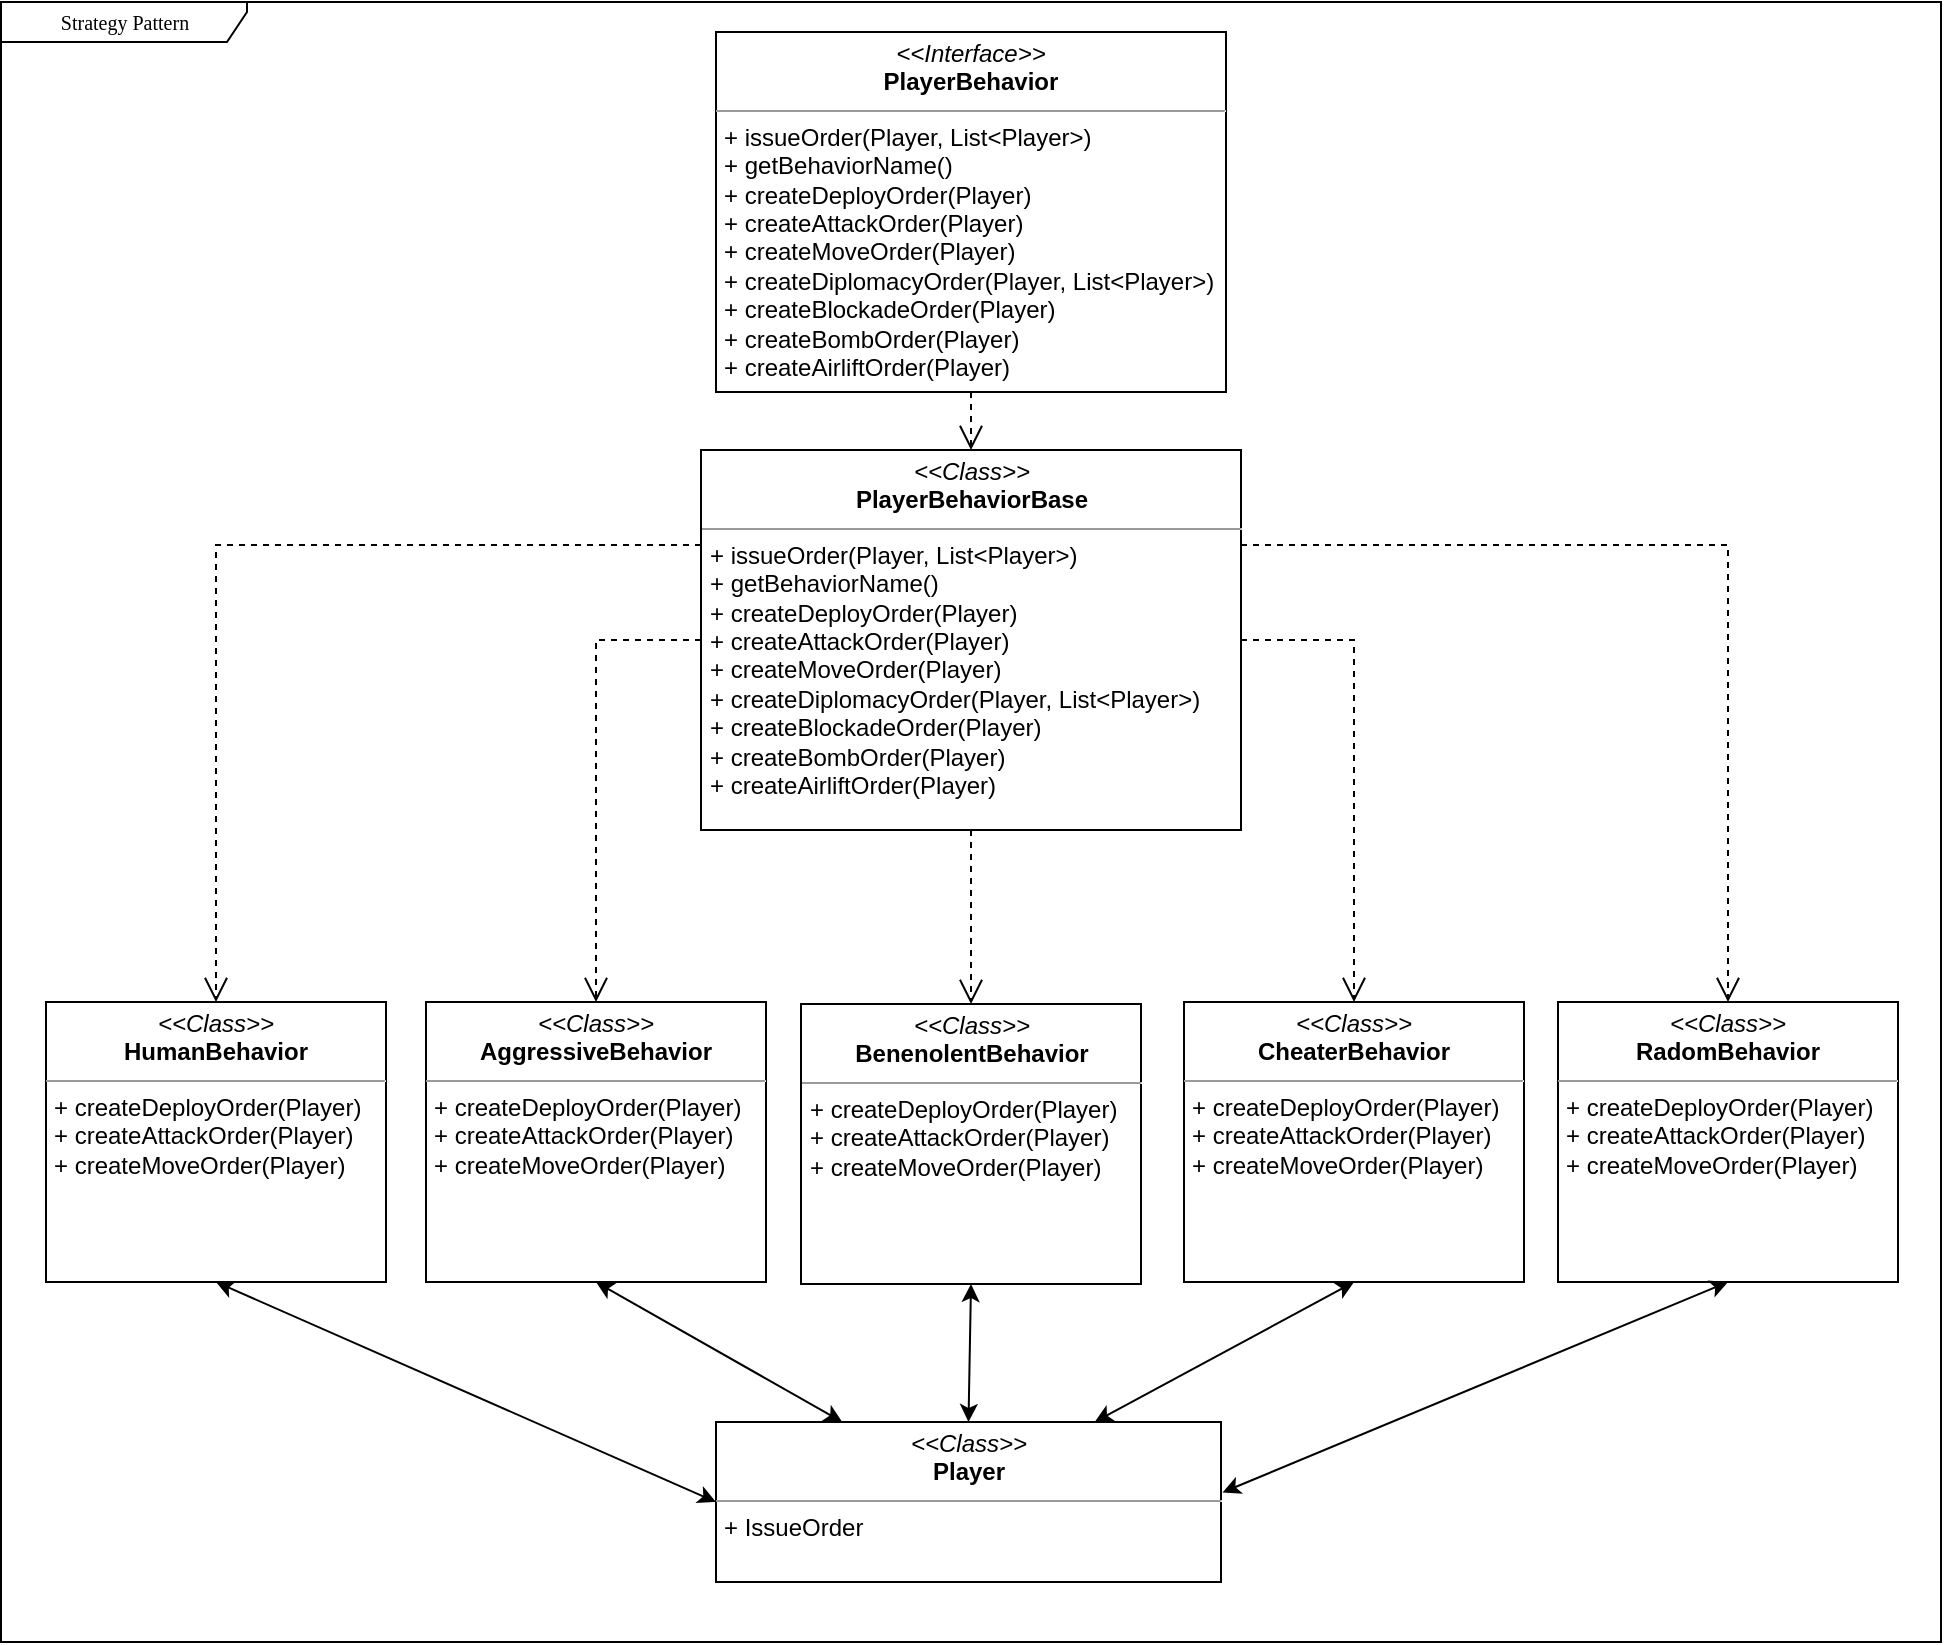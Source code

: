 <mxfile version="26.1.3">
  <diagram name="Page-1" id="c4acf3e9-155e-7222-9cf6-157b1a14988f">
    <mxGraphModel dx="1055" dy="599" grid="1" gridSize="10" guides="1" tooltips="1" connect="1" arrows="1" fold="1" page="1" pageScale="1" pageWidth="850" pageHeight="1100" background="none" math="0" shadow="0">
      <root>
        <mxCell id="0" />
        <mxCell id="1" parent="0" />
        <mxCell id="17acba5748e5396b-1" value="Strategy Pattern" style="shape=umlFrame;whiteSpace=wrap;html=1;rounded=0;shadow=0;comic=0;labelBackgroundColor=none;strokeWidth=1;fontFamily=Verdana;fontSize=10;align=center;width=123;height=20;" parent="1" vertex="1">
          <mxGeometry x="17.5" y="20" width="970" height="820" as="geometry" />
        </mxCell>
        <mxCell id="5d2195bd80daf111-11" value="&lt;p style=&quot;margin:0px;margin-top:4px;text-align:center;&quot;&gt;&lt;i&gt;&amp;lt;&amp;lt;Class&amp;gt;&amp;gt;&lt;/i&gt;&lt;br&gt;&lt;b&gt;Player&lt;/b&gt;&lt;/p&gt;&lt;hr size=&quot;1&quot;&gt;&lt;p style=&quot;margin:0px;margin-left:4px;&quot;&gt;+ IssueOrder&lt;/p&gt;" style="verticalAlign=top;align=left;overflow=fill;fontSize=12;fontFamily=Helvetica;html=1;rounded=0;shadow=0;comic=0;labelBackgroundColor=none;strokeWidth=1" parent="1" vertex="1">
          <mxGeometry x="375" y="730" width="252.5" height="80" as="geometry" />
        </mxCell>
        <mxCell id="5d2195bd80daf111-18" value="&lt;p style=&quot;margin:0px;margin-top:4px;text-align:center;&quot;&gt;&lt;i&gt;&amp;lt;&amp;lt;Interface&amp;gt;&amp;gt;&lt;/i&gt;&lt;br&gt;&lt;b&gt;PlayerBehavior&lt;/b&gt;&lt;/p&gt;&lt;hr size=&quot;1&quot;&gt;&lt;p style=&quot;margin:0px;margin-left:4px;&quot;&gt;+ issueOrder(Player, List&amp;lt;Player&amp;gt;)&lt;br&gt;&lt;/p&gt;&lt;p style=&quot;margin:0px;margin-left:4px;&quot;&gt;+ getBehaviorName()&lt;/p&gt;&lt;p style=&quot;margin:0px;margin-left:4px;&quot;&gt;+ createDeployOrder(Player)&lt;/p&gt;&lt;p style=&quot;margin:0px;margin-left:4px;&quot;&gt;+ createAttackOrder(Player)&lt;/p&gt;&lt;p style=&quot;margin:0px;margin-left:4px;&quot;&gt;+ createMoveOrder(Player)&lt;/p&gt;&lt;p style=&quot;margin:0px;margin-left:4px;&quot;&gt;+ createDiplomacyOrder(Player, List&amp;lt;Player&amp;gt;)&lt;/p&gt;&lt;p style=&quot;margin:0px;margin-left:4px;&quot;&gt;+ createBlockadeOrder(Player)&lt;/p&gt;&lt;p style=&quot;margin:0px;margin-left:4px;&quot;&gt;+ createBombOrder(Player)&lt;/p&gt;&lt;p style=&quot;margin:0px;margin-left:4px;&quot;&gt;+ createAirliftOrder(Player)&lt;/p&gt;&lt;p style=&quot;margin:0px;margin-left:4px;&quot;&gt;&lt;br&gt;&lt;/p&gt;" style="verticalAlign=top;align=left;overflow=fill;fontSize=12;fontFamily=Helvetica;html=1;rounded=0;shadow=0;comic=0;labelBackgroundColor=none;strokeWidth=1" parent="1" vertex="1">
          <mxGeometry x="375" y="35" width="255" height="180" as="geometry" />
        </mxCell>
        <mxCell id="5d2195bd80daf111-19" value="&lt;p style=&quot;margin:0px;margin-top:4px;text-align:center;&quot;&gt;&lt;i&gt;&amp;lt;&amp;lt;Class&amp;gt;&amp;gt;&lt;/i&gt;&lt;br&gt;&lt;b&gt;PlayerBehaviorBase&lt;/b&gt;&lt;/p&gt;&lt;hr size=&quot;1&quot;&gt;&lt;p style=&quot;margin: 0px 0px 0px 4px;&quot;&gt;+ issueOrder(Player, List&amp;lt;Player&amp;gt;)&lt;br&gt;&lt;/p&gt;&lt;p style=&quot;margin: 0px 0px 0px 4px;&quot;&gt;+ getBehaviorName()&lt;/p&gt;&lt;p style=&quot;margin: 0px 0px 0px 4px;&quot;&gt;+ createDeployOrder(Player)&lt;/p&gt;&lt;p style=&quot;margin: 0px 0px 0px 4px;&quot;&gt;+ createAttackOrder(Player)&lt;/p&gt;&lt;p style=&quot;margin: 0px 0px 0px 4px;&quot;&gt;+ createMoveOrder(Player)&lt;/p&gt;&lt;p style=&quot;margin: 0px 0px 0px 4px;&quot;&gt;+ createDiplomacyOrder(Player, List&amp;lt;Player&amp;gt;)&lt;/p&gt;&lt;p style=&quot;margin: 0px 0px 0px 4px;&quot;&gt;+ createBlockadeOrder(Player)&lt;/p&gt;&lt;p style=&quot;margin: 0px 0px 0px 4px;&quot;&gt;+ createBombOrder(Player)&lt;/p&gt;&lt;p style=&quot;margin: 0px 0px 0px 4px;&quot;&gt;+ createAirliftOrder(Player)&lt;/p&gt;" style="verticalAlign=top;align=left;overflow=fill;fontSize=12;fontFamily=Helvetica;html=1;rounded=0;shadow=0;comic=0;labelBackgroundColor=none;strokeWidth=1" parent="1" vertex="1">
          <mxGeometry x="367.5" y="244" width="270" height="190" as="geometry" />
        </mxCell>
        <mxCell id="5d2195bd80daf111-28" style="edgeStyle=orthogonalEdgeStyle;rounded=0;html=1;dashed=1;labelBackgroundColor=none;startFill=0;endArrow=open;endFill=0;endSize=10;fontFamily=Verdana;fontSize=10;exitX=0.5;exitY=1;exitDx=0;exitDy=0;entryX=0.5;entryY=0;entryDx=0;entryDy=0;" parent="1" source="5d2195bd80daf111-18" target="5d2195bd80daf111-19" edge="1">
          <mxGeometry relative="1" as="geometry">
            <Array as="points" />
            <mxPoint x="380" y="460" as="targetPoint" />
          </mxGeometry>
        </mxCell>
        <mxCell id="5d2195bd80daf111-33" style="edgeStyle=orthogonalEdgeStyle;rounded=0;html=1;dashed=1;labelBackgroundColor=none;startFill=0;endArrow=open;endFill=0;endSize=10;fontFamily=Verdana;fontSize=10;exitX=0;exitY=0.25;exitDx=0;exitDy=0;entryX=0.5;entryY=0;entryDx=0;entryDy=0;" parent="1" source="5d2195bd80daf111-19" target="5d2195bd80daf111-20" edge="1">
          <mxGeometry relative="1" as="geometry">
            <Array as="points" />
            <mxPoint x="140" y="770" as="targetPoint" />
          </mxGeometry>
        </mxCell>
        <mxCell id="5d2195bd80daf111-20" value="&lt;p style=&quot;margin:0px;margin-top:4px;text-align:center;&quot;&gt;&lt;i&gt;&amp;lt;&amp;lt;Class&amp;gt;&amp;gt;&lt;/i&gt;&lt;br&gt;&lt;b&gt;HumanBehavior&lt;/b&gt;&lt;/p&gt;&lt;hr size=&quot;1&quot;&gt;&lt;p style=&quot;margin: 0px 0px 0px 4px;&quot;&gt;+ createDeployOrder(Player)&lt;/p&gt;&lt;p style=&quot;margin: 0px 0px 0px 4px;&quot;&gt;+ createAttackOrder(Player)&lt;/p&gt;&lt;p style=&quot;margin: 0px 0px 0px 4px;&quot;&gt;+ createMoveOrder(Player)&lt;/p&gt;" style="verticalAlign=top;align=left;overflow=fill;fontSize=12;fontFamily=Helvetica;html=1;rounded=0;shadow=0;comic=0;labelBackgroundColor=none;strokeWidth=1" parent="1" vertex="1">
          <mxGeometry x="40" y="520" width="170" height="140" as="geometry" />
        </mxCell>
        <mxCell id="-yQv3scUa-QhP-mJmba4-3" value="&lt;p style=&quot;margin:0px;margin-top:4px;text-align:center;&quot;&gt;&lt;i&gt;&amp;lt;&amp;lt;Class&amp;gt;&amp;gt;&lt;/i&gt;&lt;br&gt;&lt;b&gt;AggressiveBehavior&lt;/b&gt;&lt;/p&gt;&lt;hr size=&quot;1&quot;&gt;&lt;p style=&quot;margin: 0px 0px 0px 4px;&quot;&gt;+ createDeployOrder(Player)&lt;/p&gt;&lt;p style=&quot;margin: 0px 0px 0px 4px;&quot;&gt;+ createAttackOrder(Player)&lt;/p&gt;&lt;p style=&quot;margin: 0px 0px 0px 4px;&quot;&gt;+ createMoveOrder(Player)&lt;/p&gt;" style="verticalAlign=top;align=left;overflow=fill;fontSize=12;fontFamily=Helvetica;html=1;rounded=0;shadow=0;comic=0;labelBackgroundColor=none;strokeWidth=1" vertex="1" parent="1">
          <mxGeometry x="230" y="520" width="170" height="140" as="geometry" />
        </mxCell>
        <mxCell id="-yQv3scUa-QhP-mJmba4-4" value="&lt;p style=&quot;margin:0px;margin-top:4px;text-align:center;&quot;&gt;&lt;i&gt;&amp;lt;&amp;lt;Class&amp;gt;&amp;gt;&lt;/i&gt;&lt;br&gt;&lt;b&gt;BenenolentBehavior&lt;/b&gt;&lt;/p&gt;&lt;hr size=&quot;1&quot;&gt;&lt;p style=&quot;margin: 0px 0px 0px 4px;&quot;&gt;+ createDeployOrder(Player)&lt;/p&gt;&lt;p style=&quot;margin: 0px 0px 0px 4px;&quot;&gt;+ createAttackOrder(Player)&lt;/p&gt;&lt;p style=&quot;margin: 0px 0px 0px 4px;&quot;&gt;+ createMoveOrder(Player)&lt;/p&gt;" style="verticalAlign=top;align=left;overflow=fill;fontSize=12;fontFamily=Helvetica;html=1;rounded=0;shadow=0;comic=0;labelBackgroundColor=none;strokeWidth=1" vertex="1" parent="1">
          <mxGeometry x="417.5" y="521" width="170" height="140" as="geometry" />
        </mxCell>
        <mxCell id="-yQv3scUa-QhP-mJmba4-5" value="&lt;p style=&quot;margin:0px;margin-top:4px;text-align:center;&quot;&gt;&lt;i&gt;&amp;lt;&amp;lt;Class&amp;gt;&amp;gt;&lt;/i&gt;&lt;br&gt;&lt;b&gt;CheaterBehavior&lt;/b&gt;&lt;/p&gt;&lt;hr size=&quot;1&quot;&gt;&lt;p style=&quot;margin: 0px 0px 0px 4px;&quot;&gt;+ createDeployOrder(Player)&lt;/p&gt;&lt;p style=&quot;margin: 0px 0px 0px 4px;&quot;&gt;+ createAttackOrder(Player)&lt;/p&gt;&lt;p style=&quot;margin: 0px 0px 0px 4px;&quot;&gt;+ createMoveOrder(Player)&lt;/p&gt;" style="verticalAlign=top;align=left;overflow=fill;fontSize=12;fontFamily=Helvetica;html=1;rounded=0;shadow=0;comic=0;labelBackgroundColor=none;strokeWidth=1" vertex="1" parent="1">
          <mxGeometry x="609" y="520" width="170" height="140" as="geometry" />
        </mxCell>
        <mxCell id="-yQv3scUa-QhP-mJmba4-6" value="&lt;p style=&quot;margin:0px;margin-top:4px;text-align:center;&quot;&gt;&lt;i&gt;&amp;lt;&amp;lt;Class&amp;gt;&amp;gt;&lt;/i&gt;&lt;br&gt;&lt;b&gt;RadomBehavior&lt;/b&gt;&lt;/p&gt;&lt;hr size=&quot;1&quot;&gt;&lt;p style=&quot;margin: 0px 0px 0px 4px;&quot;&gt;+ createDeployOrder(Player)&lt;/p&gt;&lt;p style=&quot;margin: 0px 0px 0px 4px;&quot;&gt;+ createAttackOrder(Player)&lt;/p&gt;&lt;p style=&quot;margin: 0px 0px 0px 4px;&quot;&gt;+ createMoveOrder(Player)&lt;/p&gt;" style="verticalAlign=top;align=left;overflow=fill;fontSize=12;fontFamily=Helvetica;html=1;rounded=0;shadow=0;comic=0;labelBackgroundColor=none;strokeWidth=1" vertex="1" parent="1">
          <mxGeometry x="796" y="520" width="170" height="140" as="geometry" />
        </mxCell>
        <mxCell id="-yQv3scUa-QhP-mJmba4-7" value="" style="endArrow=classic;startArrow=classic;html=1;rounded=0;entryX=0.5;entryY=1;entryDx=0;entryDy=0;exitX=0;exitY=0.5;exitDx=0;exitDy=0;" edge="1" parent="1" source="5d2195bd80daf111-11" target="5d2195bd80daf111-20">
          <mxGeometry width="50" height="50" relative="1" as="geometry">
            <mxPoint x="100" y="720" as="sourcePoint" />
            <mxPoint x="150" y="670" as="targetPoint" />
          </mxGeometry>
        </mxCell>
        <mxCell id="-yQv3scUa-QhP-mJmba4-8" value="" style="endArrow=classic;startArrow=classic;html=1;rounded=0;entryX=0.5;entryY=1;entryDx=0;entryDy=0;exitX=0.25;exitY=0;exitDx=0;exitDy=0;" edge="1" parent="1" source="5d2195bd80daf111-11" target="-yQv3scUa-QhP-mJmba4-3">
          <mxGeometry width="50" height="50" relative="1" as="geometry">
            <mxPoint x="303" y="780" as="sourcePoint" />
            <mxPoint x="135" y="670" as="targetPoint" />
          </mxGeometry>
        </mxCell>
        <mxCell id="-yQv3scUa-QhP-mJmba4-10" value="" style="endArrow=classic;startArrow=classic;html=1;rounded=0;entryX=0.5;entryY=1;entryDx=0;entryDy=0;exitX=0.5;exitY=0;exitDx=0;exitDy=0;" edge="1" parent="1" source="5d2195bd80daf111-11" target="-yQv3scUa-QhP-mJmba4-4">
          <mxGeometry width="50" height="50" relative="1" as="geometry">
            <mxPoint x="460" y="720" as="sourcePoint" />
            <mxPoint x="510" y="670" as="targetPoint" />
          </mxGeometry>
        </mxCell>
        <mxCell id="-yQv3scUa-QhP-mJmba4-11" value="" style="endArrow=classic;startArrow=classic;html=1;rounded=0;entryX=0.5;entryY=1;entryDx=0;entryDy=0;exitX=0.75;exitY=0;exitDx=0;exitDy=0;" edge="1" parent="1" source="5d2195bd80daf111-11" target="-yQv3scUa-QhP-mJmba4-5">
          <mxGeometry width="50" height="50" relative="1" as="geometry">
            <mxPoint x="680" y="740" as="sourcePoint" />
            <mxPoint x="730" y="690" as="targetPoint" />
          </mxGeometry>
        </mxCell>
        <mxCell id="-yQv3scUa-QhP-mJmba4-12" value="" style="endArrow=classic;startArrow=classic;html=1;rounded=0;entryX=0.5;entryY=1;entryDx=0;entryDy=0;exitX=1.003;exitY=0.44;exitDx=0;exitDy=0;exitPerimeter=0;" edge="1" parent="1" source="5d2195bd80daf111-11" target="-yQv3scUa-QhP-mJmba4-6">
          <mxGeometry width="50" height="50" relative="1" as="geometry">
            <mxPoint x="800" y="750" as="sourcePoint" />
            <mxPoint x="850" y="700" as="targetPoint" />
          </mxGeometry>
        </mxCell>
        <mxCell id="-yQv3scUa-QhP-mJmba4-13" style="edgeStyle=orthogonalEdgeStyle;rounded=0;html=1;dashed=1;labelBackgroundColor=none;startFill=0;endArrow=open;endFill=0;endSize=10;fontFamily=Verdana;fontSize=10;exitX=0;exitY=0.5;exitDx=0;exitDy=0;entryX=0.5;entryY=0;entryDx=0;entryDy=0;" edge="1" parent="1" source="5d2195bd80daf111-19" target="-yQv3scUa-QhP-mJmba4-3">
          <mxGeometry relative="1" as="geometry">
            <Array as="points" />
            <mxPoint x="328" y="302" as="sourcePoint" />
            <mxPoint x="135" y="530" as="targetPoint" />
          </mxGeometry>
        </mxCell>
        <mxCell id="-yQv3scUa-QhP-mJmba4-14" style="edgeStyle=orthogonalEdgeStyle;rounded=0;html=1;dashed=1;labelBackgroundColor=none;startFill=0;endArrow=open;endFill=0;endSize=10;fontFamily=Verdana;fontSize=10;exitX=1;exitY=0.25;exitDx=0;exitDy=0;entryX=0.5;entryY=0;entryDx=0;entryDy=0;" edge="1" parent="1" source="5d2195bd80daf111-19" target="-yQv3scUa-QhP-mJmba4-6">
          <mxGeometry relative="1" as="geometry">
            <Array as="points" />
            <mxPoint x="328" y="349" as="sourcePoint" />
            <mxPoint x="283" y="530" as="targetPoint" />
          </mxGeometry>
        </mxCell>
        <mxCell id="-yQv3scUa-QhP-mJmba4-15" style="edgeStyle=orthogonalEdgeStyle;rounded=0;html=1;dashed=1;labelBackgroundColor=none;startFill=0;endArrow=open;endFill=0;endSize=10;fontFamily=Verdana;fontSize=10;exitX=1;exitY=0.5;exitDx=0;exitDy=0;entryX=0.5;entryY=0;entryDx=0;entryDy=0;" edge="1" parent="1" source="5d2195bd80daf111-19" target="-yQv3scUa-QhP-mJmba4-5">
          <mxGeometry relative="1" as="geometry">
            <Array as="points" />
            <mxPoint x="338" y="359" as="sourcePoint" />
            <mxPoint x="293" y="540" as="targetPoint" />
          </mxGeometry>
        </mxCell>
        <mxCell id="-yQv3scUa-QhP-mJmba4-16" style="edgeStyle=orthogonalEdgeStyle;rounded=0;html=1;dashed=1;labelBackgroundColor=none;startFill=0;endArrow=open;endFill=0;endSize=10;fontFamily=Verdana;fontSize=10;exitX=0.5;exitY=1;exitDx=0;exitDy=0;entryX=0.5;entryY=0;entryDx=0;entryDy=0;" edge="1" parent="1" source="5d2195bd80daf111-19" target="-yQv3scUa-QhP-mJmba4-4">
          <mxGeometry relative="1" as="geometry">
            <Array as="points" />
            <mxPoint x="348" y="369" as="sourcePoint" />
            <mxPoint x="303" y="550" as="targetPoint" />
          </mxGeometry>
        </mxCell>
      </root>
    </mxGraphModel>
  </diagram>
</mxfile>
